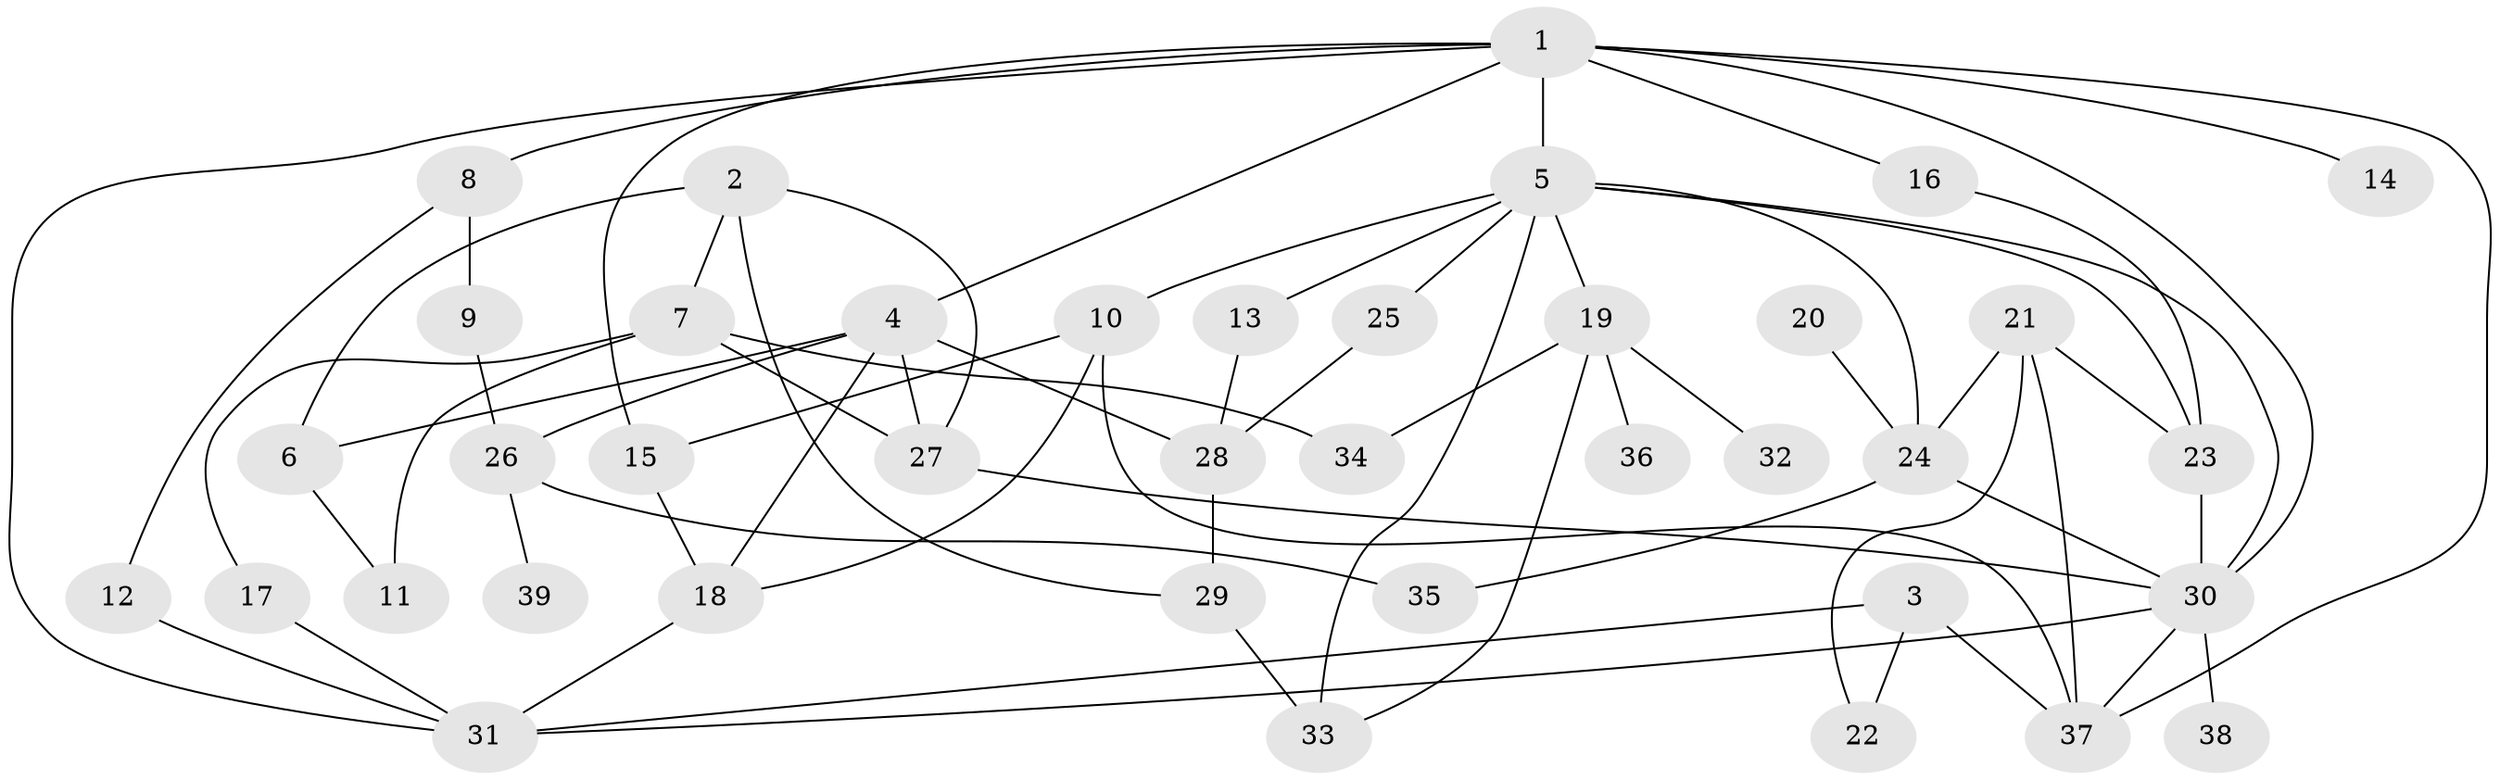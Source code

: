 // original degree distribution, {7: 0.01282051282051282, 3: 0.28205128205128205, 4: 0.1794871794871795, 6: 0.038461538461538464, 5: 0.02564102564102564, 2: 0.2692307692307692, 1: 0.19230769230769232}
// Generated by graph-tools (version 1.1) at 2025/25/03/09/25 03:25:34]
// undirected, 39 vertices, 67 edges
graph export_dot {
graph [start="1"]
  node [color=gray90,style=filled];
  1;
  2;
  3;
  4;
  5;
  6;
  7;
  8;
  9;
  10;
  11;
  12;
  13;
  14;
  15;
  16;
  17;
  18;
  19;
  20;
  21;
  22;
  23;
  24;
  25;
  26;
  27;
  28;
  29;
  30;
  31;
  32;
  33;
  34;
  35;
  36;
  37;
  38;
  39;
  1 -- 4 [weight=1.0];
  1 -- 5 [weight=1.0];
  1 -- 8 [weight=1.0];
  1 -- 14 [weight=1.0];
  1 -- 15 [weight=1.0];
  1 -- 16 [weight=1.0];
  1 -- 30 [weight=1.0];
  1 -- 31 [weight=1.0];
  1 -- 37 [weight=1.0];
  2 -- 6 [weight=1.0];
  2 -- 7 [weight=1.0];
  2 -- 27 [weight=1.0];
  2 -- 29 [weight=1.0];
  3 -- 22 [weight=1.0];
  3 -- 31 [weight=1.0];
  3 -- 37 [weight=1.0];
  4 -- 6 [weight=1.0];
  4 -- 18 [weight=1.0];
  4 -- 26 [weight=1.0];
  4 -- 27 [weight=1.0];
  4 -- 28 [weight=1.0];
  5 -- 10 [weight=1.0];
  5 -- 13 [weight=1.0];
  5 -- 19 [weight=1.0];
  5 -- 23 [weight=1.0];
  5 -- 24 [weight=1.0];
  5 -- 25 [weight=1.0];
  5 -- 30 [weight=1.0];
  5 -- 33 [weight=1.0];
  6 -- 11 [weight=1.0];
  7 -- 11 [weight=1.0];
  7 -- 17 [weight=1.0];
  7 -- 27 [weight=1.0];
  7 -- 34 [weight=1.0];
  8 -- 9 [weight=1.0];
  8 -- 12 [weight=1.0];
  9 -- 26 [weight=1.0];
  10 -- 15 [weight=1.0];
  10 -- 18 [weight=1.0];
  10 -- 37 [weight=1.0];
  12 -- 31 [weight=1.0];
  13 -- 28 [weight=1.0];
  15 -- 18 [weight=1.0];
  16 -- 23 [weight=1.0];
  17 -- 31 [weight=1.0];
  18 -- 31 [weight=1.0];
  19 -- 32 [weight=1.0];
  19 -- 33 [weight=1.0];
  19 -- 34 [weight=1.0];
  19 -- 36 [weight=1.0];
  20 -- 24 [weight=1.0];
  21 -- 22 [weight=1.0];
  21 -- 23 [weight=1.0];
  21 -- 24 [weight=1.0];
  21 -- 37 [weight=1.0];
  23 -- 30 [weight=1.0];
  24 -- 30 [weight=1.0];
  24 -- 35 [weight=1.0];
  25 -- 28 [weight=1.0];
  26 -- 35 [weight=2.0];
  26 -- 39 [weight=1.0];
  27 -- 30 [weight=1.0];
  28 -- 29 [weight=1.0];
  29 -- 33 [weight=1.0];
  30 -- 31 [weight=1.0];
  30 -- 37 [weight=1.0];
  30 -- 38 [weight=1.0];
}
